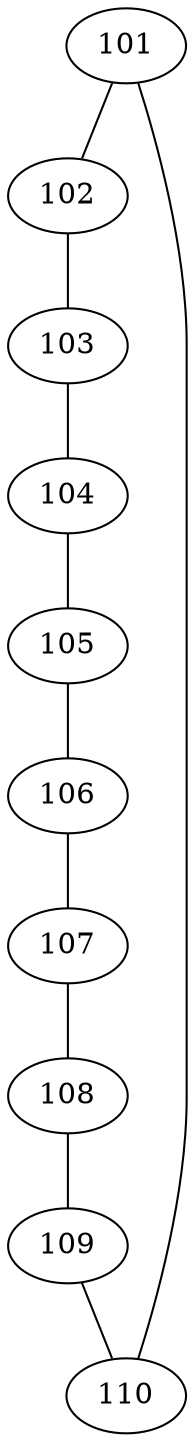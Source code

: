 graph {
    101 [label = "101", description = "Computer Lab"];
    102 [label = "102", description = "Science Laboratory"];
    103 [label = "103", description = "Art Studio"];
    104 [label = "104", description = "Music Room"];
    105 [label = "105", description = "Library"];
    106 [label = "106", description = "Conference Room"];
    107 [label = "107", description = "Faculty Office"];
    108 [label = "108", description = "Student Lounge"];
    109 [label = "109", description = "Gymnasium"];
    110 [label = "110", description = "Cafeteria"];


    // distance
    101 -- 102 [distance = 10;];
    102 -- 103 [distance = 7;];
    103 -- 104 [distance = 5;];
    104 -- 105 [distance = 12;];
    105 -- 106 [distance = 4;];
    106 -- 107 [distance = 9;];
    107 -- 108 [distance = 6;];
    108 -- 109 [distance = 3;];
    109 -- 110 [distance = 11;];
    110 -- 101 [distance = 8;];
}
